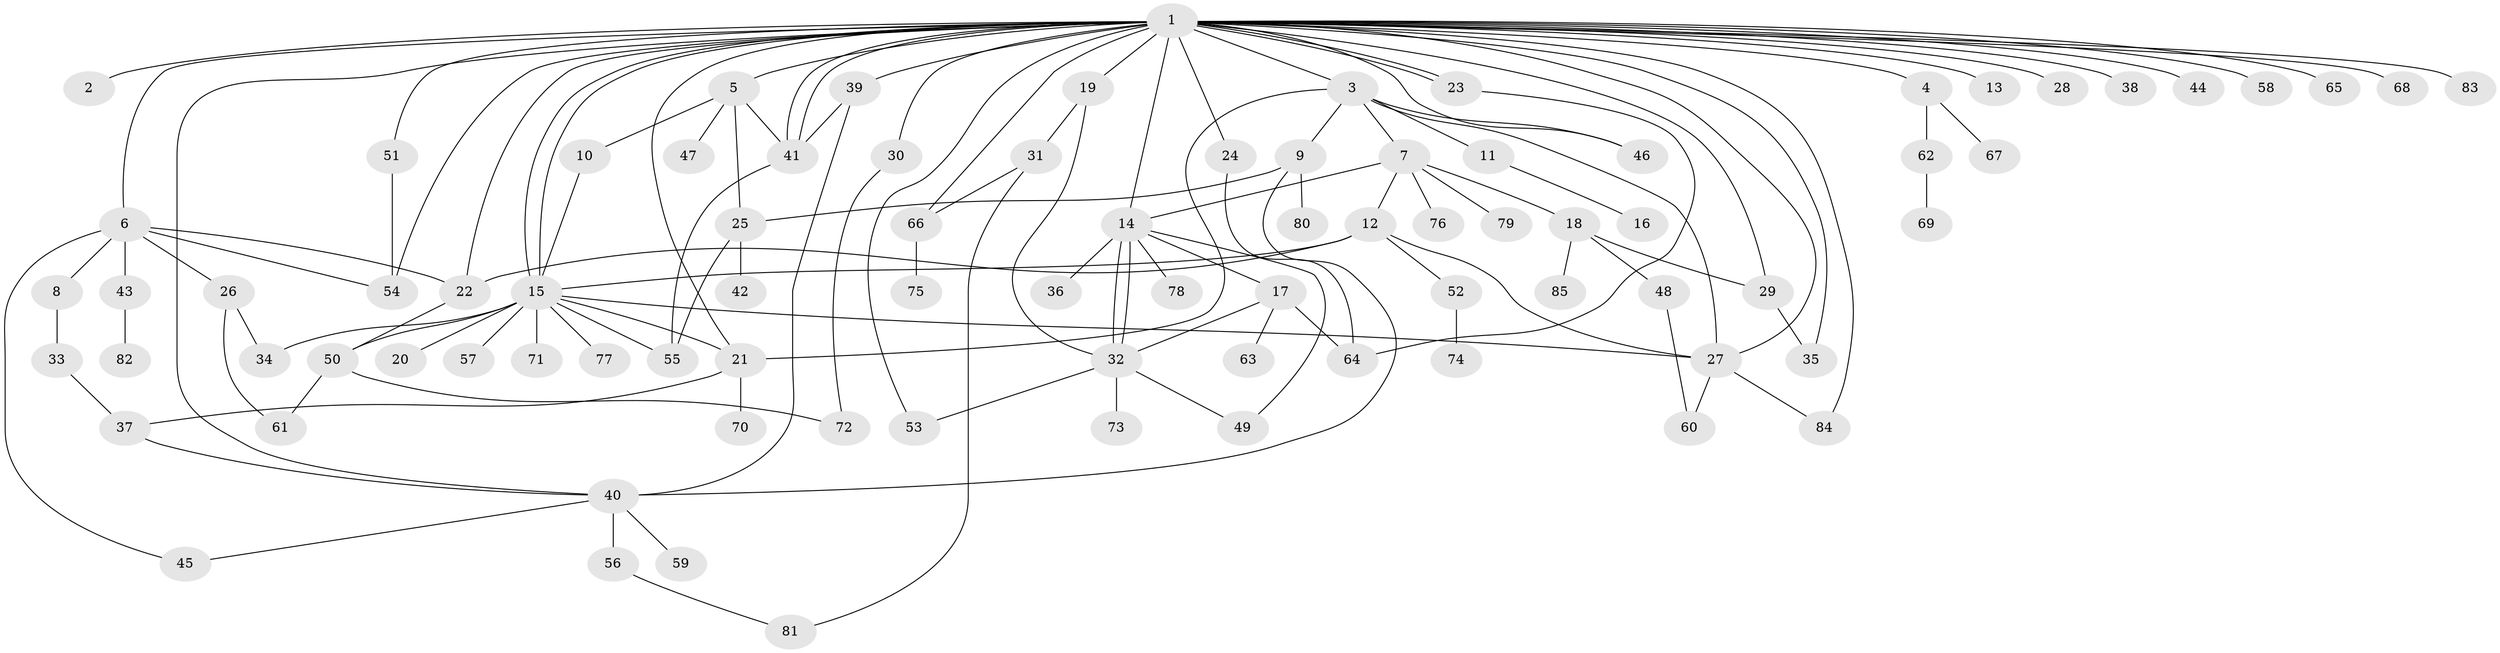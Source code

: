 // Generated by graph-tools (version 1.1) at 2025/11/02/27/25 16:11:14]
// undirected, 85 vertices, 127 edges
graph export_dot {
graph [start="1"]
  node [color=gray90,style=filled];
  1;
  2;
  3;
  4;
  5;
  6;
  7;
  8;
  9;
  10;
  11;
  12;
  13;
  14;
  15;
  16;
  17;
  18;
  19;
  20;
  21;
  22;
  23;
  24;
  25;
  26;
  27;
  28;
  29;
  30;
  31;
  32;
  33;
  34;
  35;
  36;
  37;
  38;
  39;
  40;
  41;
  42;
  43;
  44;
  45;
  46;
  47;
  48;
  49;
  50;
  51;
  52;
  53;
  54;
  55;
  56;
  57;
  58;
  59;
  60;
  61;
  62;
  63;
  64;
  65;
  66;
  67;
  68;
  69;
  70;
  71;
  72;
  73;
  74;
  75;
  76;
  77;
  78;
  79;
  80;
  81;
  82;
  83;
  84;
  85;
  1 -- 2;
  1 -- 3;
  1 -- 4;
  1 -- 5;
  1 -- 6;
  1 -- 13;
  1 -- 14;
  1 -- 15;
  1 -- 15;
  1 -- 19;
  1 -- 21;
  1 -- 22;
  1 -- 23;
  1 -- 23;
  1 -- 24;
  1 -- 27;
  1 -- 28;
  1 -- 29;
  1 -- 30;
  1 -- 35;
  1 -- 38;
  1 -- 39;
  1 -- 40;
  1 -- 41;
  1 -- 41;
  1 -- 44;
  1 -- 46;
  1 -- 51;
  1 -- 53;
  1 -- 54;
  1 -- 58;
  1 -- 65;
  1 -- 66;
  1 -- 68;
  1 -- 83;
  1 -- 84;
  3 -- 7;
  3 -- 9;
  3 -- 11;
  3 -- 21;
  3 -- 27;
  3 -- 46;
  4 -- 62;
  4 -- 67;
  5 -- 10;
  5 -- 25;
  5 -- 41;
  5 -- 47;
  6 -- 8;
  6 -- 22;
  6 -- 26;
  6 -- 43;
  6 -- 45;
  6 -- 54;
  7 -- 12;
  7 -- 14;
  7 -- 18;
  7 -- 76;
  7 -- 79;
  8 -- 33;
  9 -- 25;
  9 -- 40;
  9 -- 80;
  10 -- 15;
  11 -- 16;
  12 -- 15;
  12 -- 22;
  12 -- 27;
  12 -- 52;
  14 -- 17;
  14 -- 32;
  14 -- 32;
  14 -- 36;
  14 -- 49;
  14 -- 78;
  15 -- 20;
  15 -- 21;
  15 -- 27;
  15 -- 34;
  15 -- 50;
  15 -- 55;
  15 -- 57;
  15 -- 71;
  15 -- 77;
  17 -- 32;
  17 -- 63;
  17 -- 64;
  18 -- 29;
  18 -- 48;
  18 -- 85;
  19 -- 31;
  19 -- 32;
  21 -- 37;
  21 -- 70;
  22 -- 50;
  23 -- 64;
  24 -- 64;
  25 -- 42;
  25 -- 55;
  26 -- 34;
  26 -- 61;
  27 -- 60;
  27 -- 84;
  29 -- 35;
  30 -- 72;
  31 -- 66;
  31 -- 81;
  32 -- 49;
  32 -- 53;
  32 -- 73;
  33 -- 37;
  37 -- 40;
  39 -- 40;
  39 -- 41;
  40 -- 45;
  40 -- 56;
  40 -- 59;
  41 -- 55;
  43 -- 82;
  48 -- 60;
  50 -- 61;
  50 -- 72;
  51 -- 54;
  52 -- 74;
  56 -- 81;
  62 -- 69;
  66 -- 75;
}
